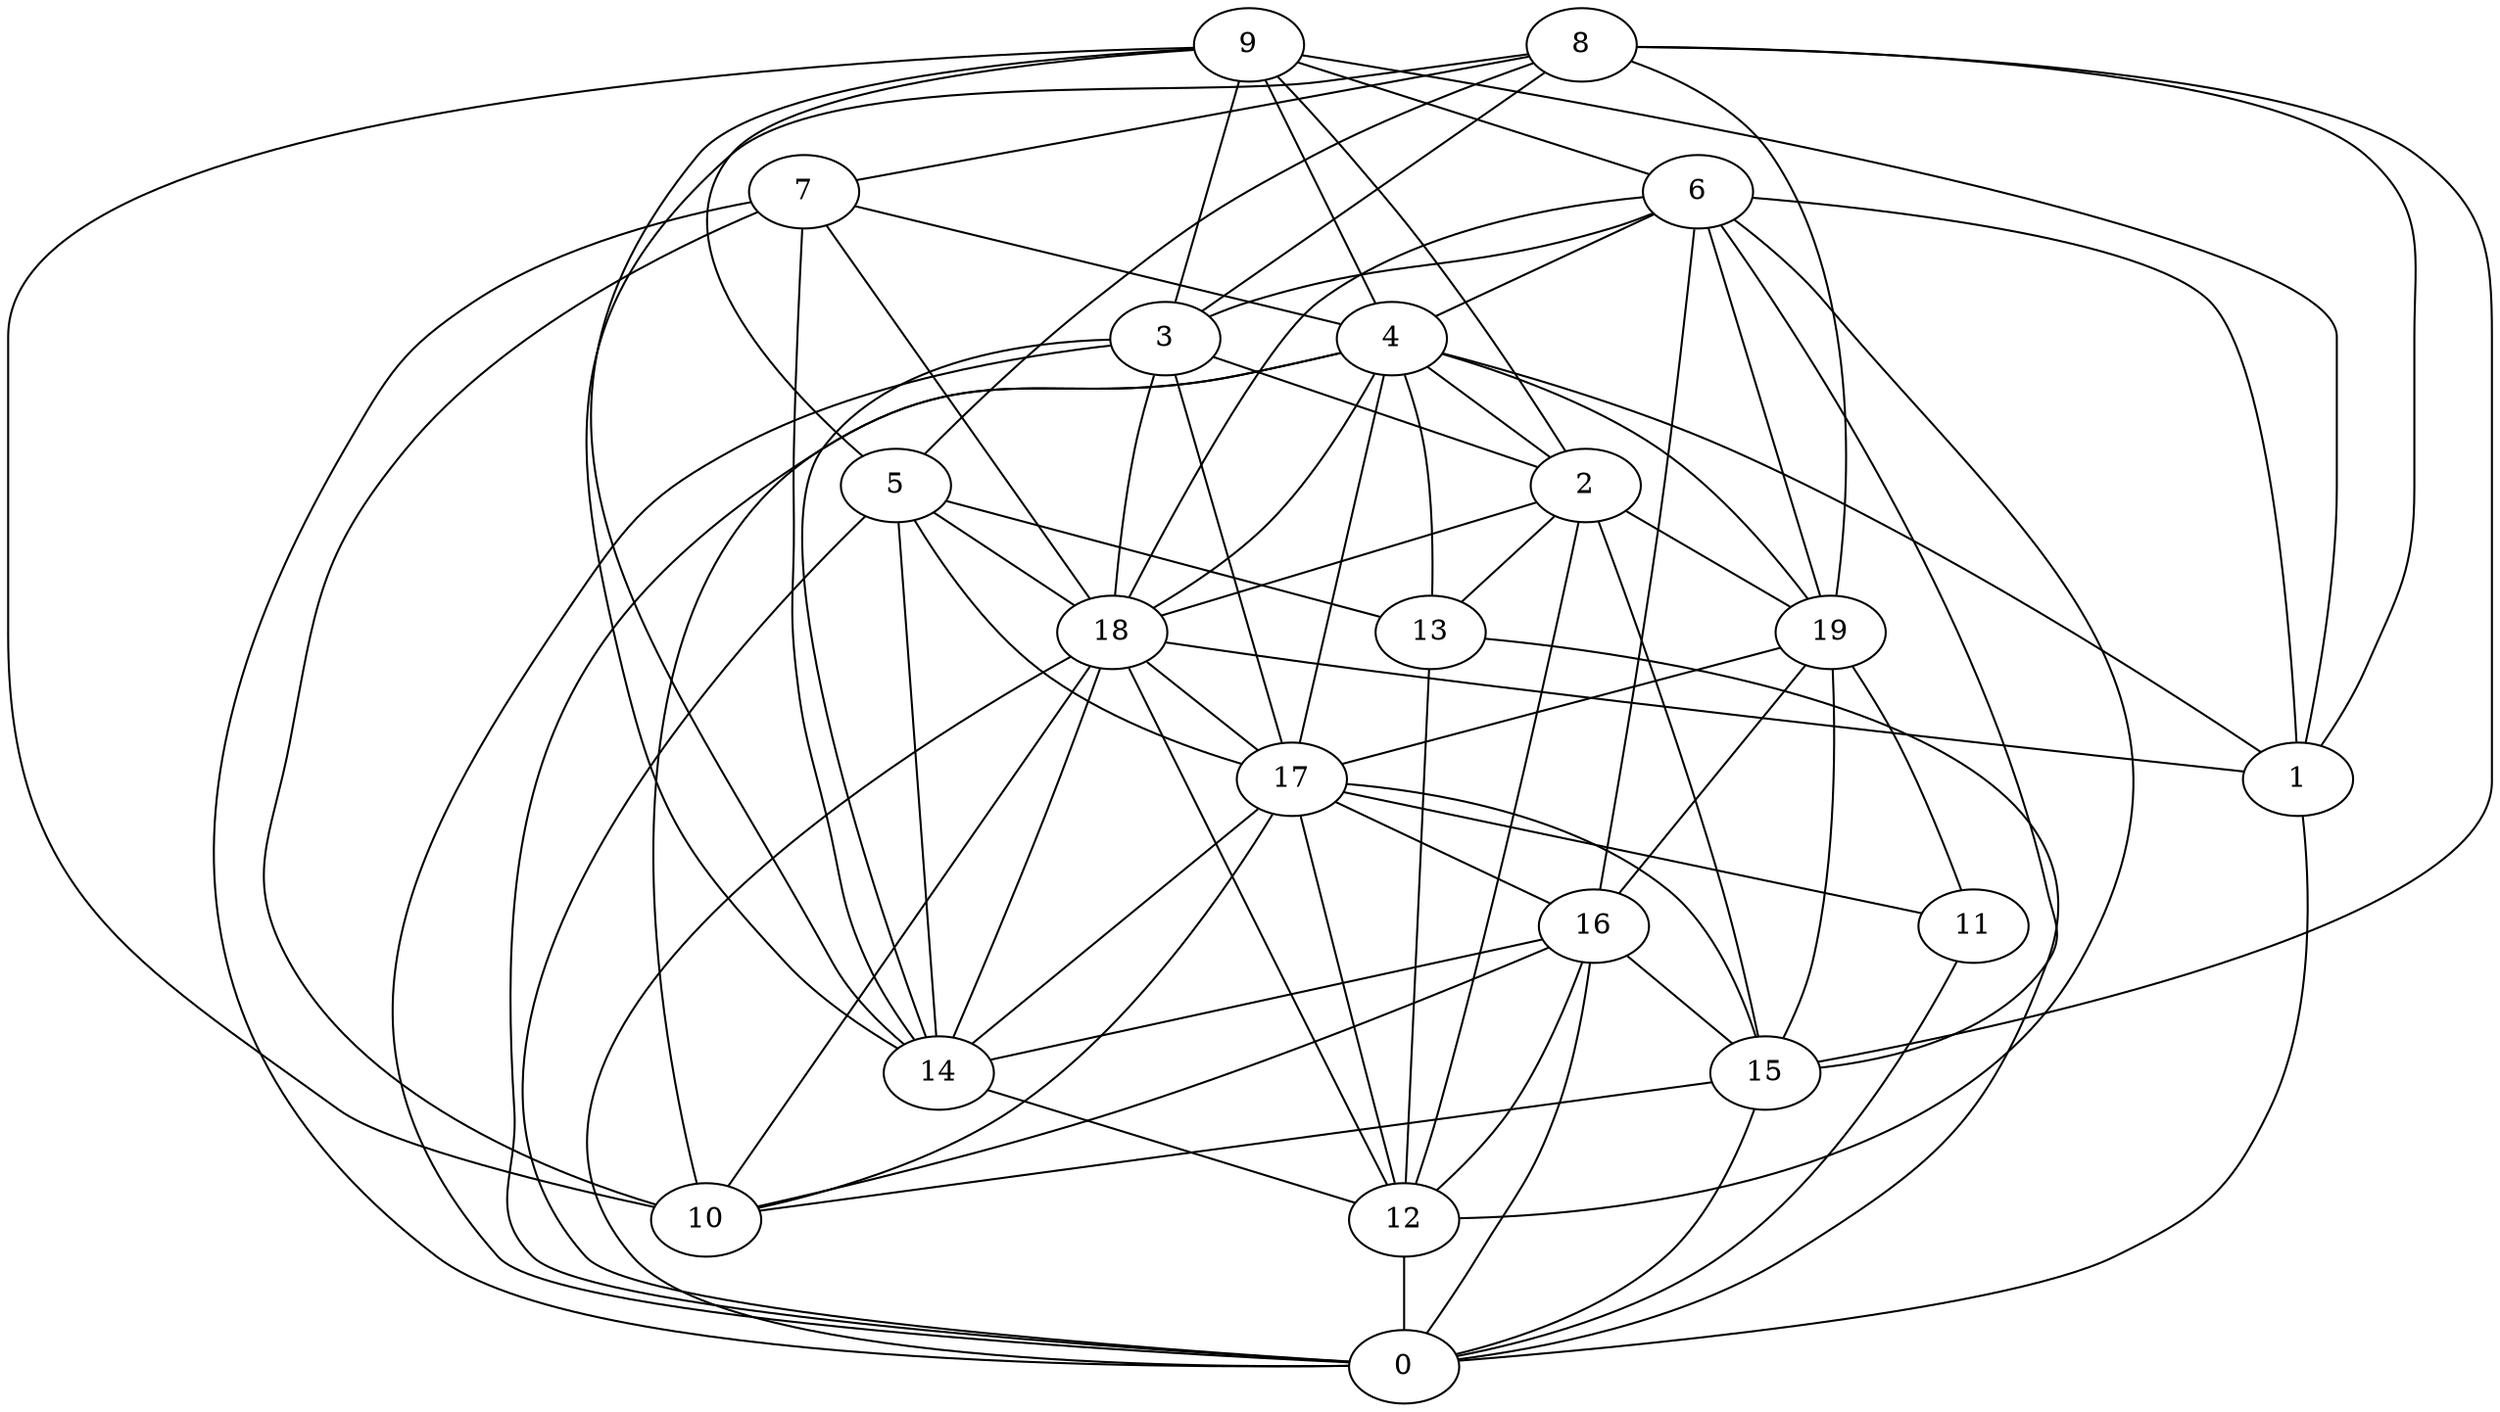 digraph GG_graph {

subgraph G_graph {
edge [color = black]
"4" -> "1" [dir = none]
"4" -> "17" [dir = none]
"4" -> "2" [dir = none]
"2" -> "19" [dir = none]
"2" -> "18" [dir = none]
"18" -> "14" [dir = none]
"18" -> "12" [dir = none]
"18" -> "1" [dir = none]
"11" -> "0" [dir = none]
"16" -> "15" [dir = none]
"16" -> "0" [dir = none]
"3" -> "0" [dir = none]
"14" -> "12" [dir = none]
"5" -> "13" [dir = none]
"5" -> "18" [dir = none]
"5" -> "17" [dir = none]
"8" -> "7" [dir = none]
"8" -> "15" [dir = none]
"8" -> "3" [dir = none]
"8" -> "1" [dir = none]
"8" -> "5" [dir = none]
"8" -> "19" [dir = none]
"6" -> "1" [dir = none]
"6" -> "4" [dir = none]
"9" -> "10" [dir = none]
"9" -> "6" [dir = none]
"9" -> "2" [dir = none]
"9" -> "3" [dir = none]
"1" -> "0" [dir = none]
"15" -> "0" [dir = none]
"13" -> "0" [dir = none]
"17" -> "11" [dir = none]
"17" -> "16" [dir = none]
"17" -> "10" [dir = none]
"17" -> "14" [dir = none]
"7" -> "4" [dir = none]
"7" -> "18" [dir = none]
"7" -> "10" [dir = none]
"9" -> "14" [dir = none]
"16" -> "12" [dir = none]
"18" -> "10" [dir = none]
"16" -> "14" [dir = none]
"17" -> "15" [dir = none]
"7" -> "0" [dir = none]
"6" -> "19" [dir = none]
"4" -> "18" [dir = none]
"19" -> "17" [dir = none]
"4" -> "10" [dir = none]
"6" -> "18" [dir = none]
"9" -> "5" [dir = none]
"4" -> "19" [dir = none]
"3" -> "17" [dir = none]
"13" -> "12" [dir = none]
"7" -> "14" [dir = none]
"8" -> "14" [dir = none]
"3" -> "18" [dir = none]
"15" -> "10" [dir = none]
"18" -> "17" [dir = none]
"19" -> "16" [dir = none]
"17" -> "12" [dir = none]
"9" -> "4" [dir = none]
"6" -> "3" [dir = none]
"16" -> "10" [dir = none]
"6" -> "15" [dir = none]
"3" -> "2" [dir = none]
"5" -> "0" [dir = none]
"4" -> "0" [dir = none]
"2" -> "13" [dir = none]
"12" -> "0" [dir = none]
"18" -> "0" [dir = none]
"6" -> "16" [dir = none]
"5" -> "14" [dir = none]
"2" -> "12" [dir = none]
"3" -> "14" [dir = none]
"9" -> "1" [dir = none]
"19" -> "11" [dir = none]
"2" -> "15" [dir = none]
"4" -> "13" [dir = none]
"6" -> "12" [dir = none]
"19" -> "15" [dir = none]
}

}
